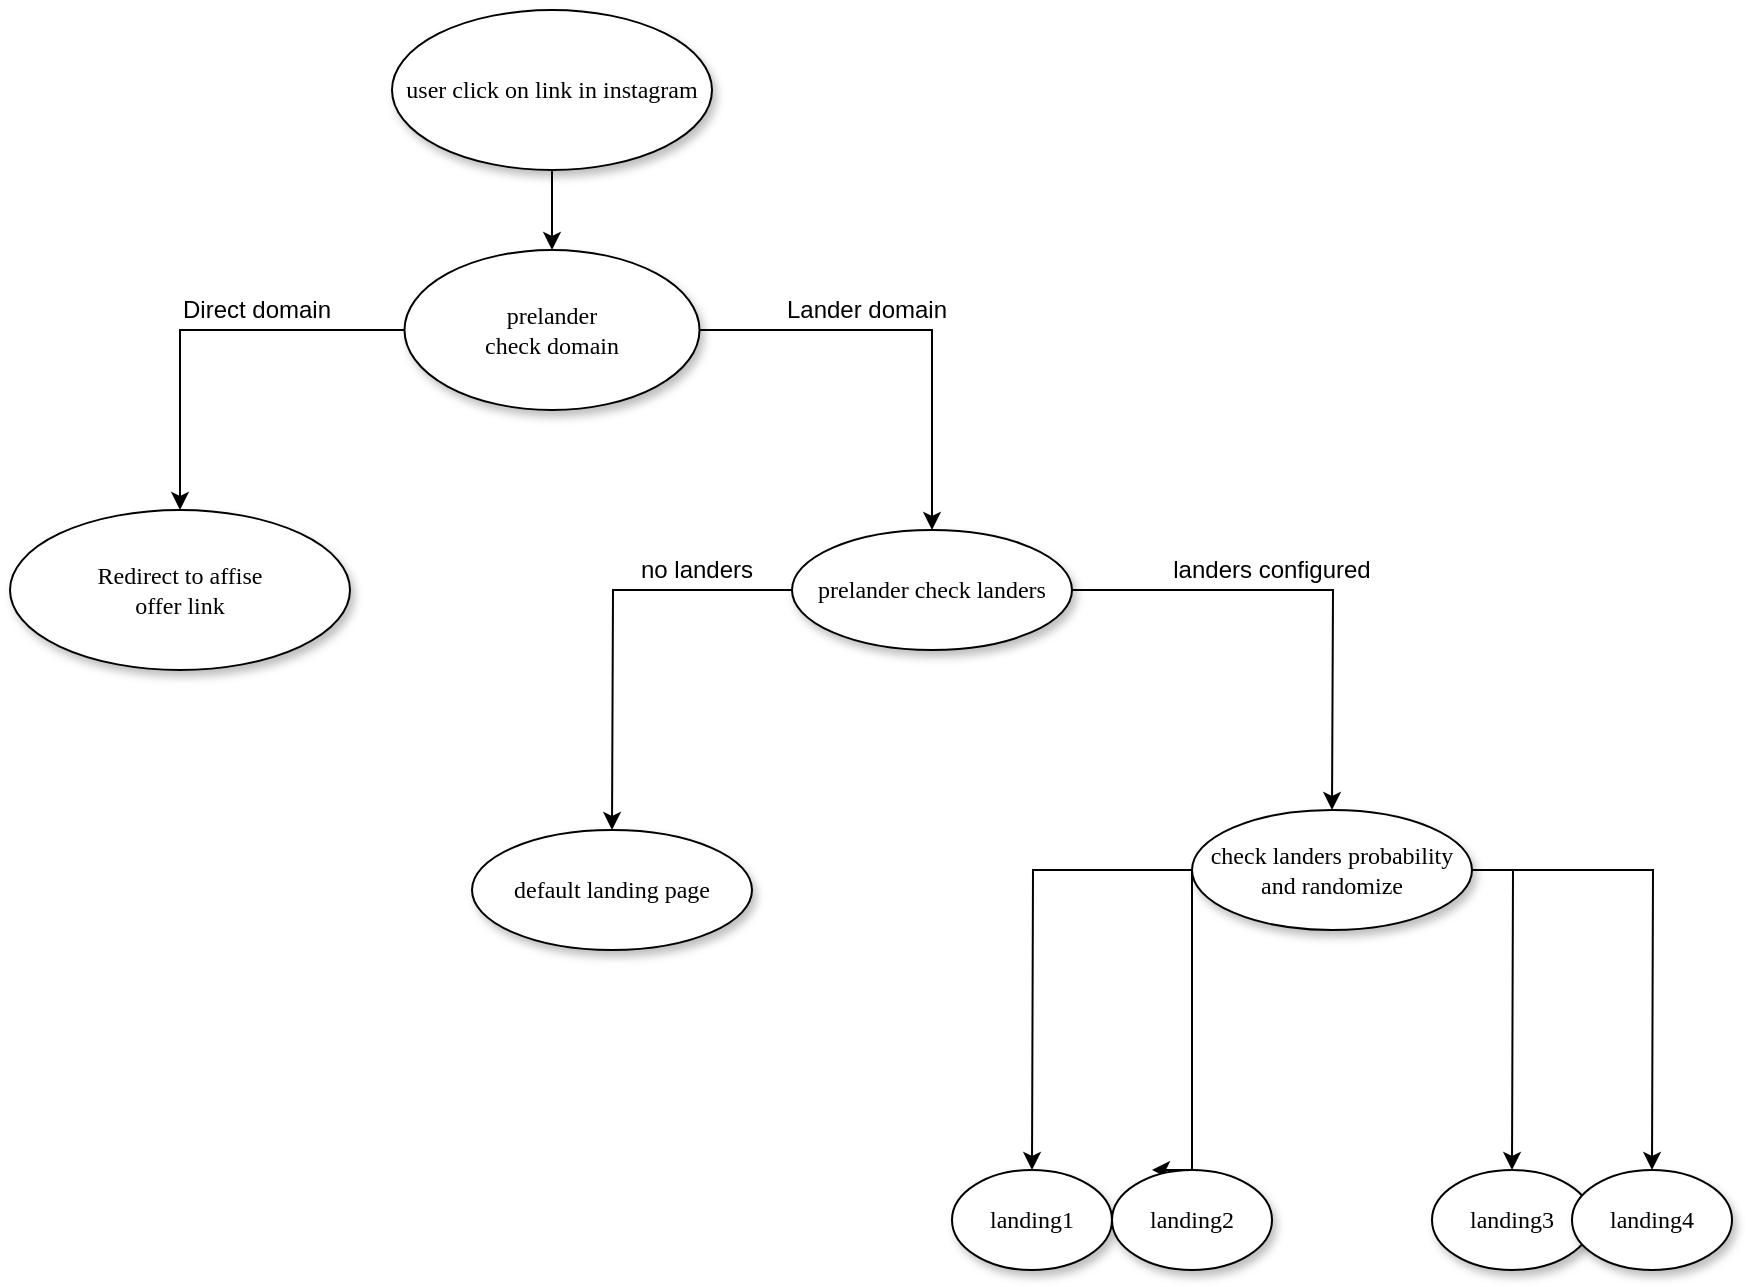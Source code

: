 <mxfile version="14.2.5" type="github">
  <diagram name="Page-1" id="42789a77-a242-8287-6e28-9cd8cfd52e62">
    <mxGraphModel dx="3994" dy="1786" grid="1" gridSize="10" guides="1" tooltips="1" connect="1" arrows="1" fold="1" page="1" pageScale="1" pageWidth="1100" pageHeight="850" background="#ffffff" math="0" shadow="0">
      <root>
        <mxCell id="0" />
        <mxCell id="1" parent="0" />
        <mxCell id="dwlgWJU0ZUbtKBpOgf8f-5" style="edgeStyle=orthogonalEdgeStyle;rounded=0;orthogonalLoop=1;jettySize=auto;html=1;entryX=0.5;entryY=0;entryDx=0;entryDy=0;" edge="1" parent="1" source="1ea317790d2ca983-1" target="1ea317790d2ca983-2">
          <mxGeometry relative="1" as="geometry" />
        </mxCell>
        <mxCell id="1ea317790d2ca983-1" value="user click on link in instagram" style="ellipse;whiteSpace=wrap;html=1;rounded=0;shadow=1;comic=0;labelBackgroundColor=none;strokeWidth=1;fontFamily=Verdana;fontSize=12;align=center;" parent="1" vertex="1">
          <mxGeometry x="410" y="60" width="160" height="80" as="geometry" />
        </mxCell>
        <mxCell id="dwlgWJU0ZUbtKBpOgf8f-6" style="edgeStyle=orthogonalEdgeStyle;rounded=0;orthogonalLoop=1;jettySize=auto;html=1;entryX=0.5;entryY=0;entryDx=0;entryDy=0;" edge="1" parent="1" source="1ea317790d2ca983-2" target="1ea317790d2ca983-7">
          <mxGeometry relative="1" as="geometry" />
        </mxCell>
        <mxCell id="dwlgWJU0ZUbtKBpOgf8f-10" style="edgeStyle=orthogonalEdgeStyle;rounded=0;orthogonalLoop=1;jettySize=auto;html=1;entryX=0.5;entryY=0;entryDx=0;entryDy=0;" edge="1" parent="1" source="1ea317790d2ca983-2" target="dwlgWJU0ZUbtKBpOgf8f-8">
          <mxGeometry relative="1" as="geometry" />
        </mxCell>
        <mxCell id="1ea317790d2ca983-2" value="prelander &lt;br&gt;check domain" style="ellipse;whiteSpace=wrap;html=1;rounded=0;shadow=1;comic=0;labelBackgroundColor=none;strokeWidth=1;fontFamily=Verdana;fontSize=12;align=center;" parent="1" vertex="1">
          <mxGeometry x="416.25" y="180" width="147.5" height="80" as="geometry" />
        </mxCell>
        <mxCell id="1ea317790d2ca983-7" value="&lt;span&gt;Redirect to affise &lt;br&gt;offer link &lt;br&gt;&lt;/span&gt;" style="ellipse;whiteSpace=wrap;html=1;rounded=0;shadow=1;comic=0;labelBackgroundColor=none;strokeWidth=1;fontFamily=Verdana;fontSize=12;align=center;" parent="1" vertex="1">
          <mxGeometry x="219" y="310" width="170" height="80" as="geometry" />
        </mxCell>
        <mxCell id="dwlgWJU0ZUbtKBpOgf8f-7" value="Direct domain" style="text;html=1;strokeColor=none;fillColor=none;align=center;verticalAlign=middle;whiteSpace=wrap;rounded=0;" vertex="1" parent="1">
          <mxGeometry x="295" y="200" width="95" height="20" as="geometry" />
        </mxCell>
        <mxCell id="dwlgWJU0ZUbtKBpOgf8f-11" style="edgeStyle=orthogonalEdgeStyle;rounded=0;orthogonalLoop=1;jettySize=auto;html=1;" edge="1" parent="1" source="dwlgWJU0ZUbtKBpOgf8f-8">
          <mxGeometry relative="1" as="geometry">
            <mxPoint x="520" y="470" as="targetPoint" />
          </mxGeometry>
        </mxCell>
        <mxCell id="dwlgWJU0ZUbtKBpOgf8f-12" style="edgeStyle=orthogonalEdgeStyle;rounded=0;orthogonalLoop=1;jettySize=auto;html=1;" edge="1" parent="1" source="dwlgWJU0ZUbtKBpOgf8f-8">
          <mxGeometry relative="1" as="geometry">
            <mxPoint x="880" y="460" as="targetPoint" />
          </mxGeometry>
        </mxCell>
        <mxCell id="dwlgWJU0ZUbtKBpOgf8f-8" value="&lt;span&gt;prelander check landers&lt;/span&gt;" style="ellipse;whiteSpace=wrap;html=1;rounded=0;shadow=1;comic=0;labelBackgroundColor=none;strokeWidth=1;fontFamily=Verdana;fontSize=12;align=center;" vertex="1" parent="1">
          <mxGeometry x="610" y="320" width="140" height="60" as="geometry" />
        </mxCell>
        <mxCell id="dwlgWJU0ZUbtKBpOgf8f-9" value="Lander domain" style="text;html=1;strokeColor=none;fillColor=none;align=center;verticalAlign=middle;whiteSpace=wrap;rounded=0;" vertex="1" parent="1">
          <mxGeometry x="600" y="200" width="95" height="20" as="geometry" />
        </mxCell>
        <mxCell id="dwlgWJU0ZUbtKBpOgf8f-13" value="default landing page" style="ellipse;whiteSpace=wrap;html=1;rounded=0;shadow=1;comic=0;labelBackgroundColor=none;strokeWidth=1;fontFamily=Verdana;fontSize=12;align=center;" vertex="1" parent="1">
          <mxGeometry x="450" y="470" width="140" height="60" as="geometry" />
        </mxCell>
        <mxCell id="dwlgWJU0ZUbtKBpOgf8f-14" value="no landers" style="text;html=1;strokeColor=none;fillColor=none;align=center;verticalAlign=middle;whiteSpace=wrap;rounded=0;" vertex="1" parent="1">
          <mxGeometry x="515" y="330" width="95" height="20" as="geometry" />
        </mxCell>
        <mxCell id="dwlgWJU0ZUbtKBpOgf8f-17" style="edgeStyle=orthogonalEdgeStyle;rounded=0;orthogonalLoop=1;jettySize=auto;html=1;" edge="1" parent="1" source="dwlgWJU0ZUbtKBpOgf8f-15">
          <mxGeometry relative="1" as="geometry">
            <mxPoint x="730" y="640" as="targetPoint" />
          </mxGeometry>
        </mxCell>
        <mxCell id="dwlgWJU0ZUbtKBpOgf8f-18" style="edgeStyle=orthogonalEdgeStyle;rounded=0;orthogonalLoop=1;jettySize=auto;html=1;" edge="1" parent="1" source="dwlgWJU0ZUbtKBpOgf8f-15">
          <mxGeometry relative="1" as="geometry">
            <mxPoint x="790" y="640" as="targetPoint" />
            <Array as="points">
              <mxPoint x="810" y="640" />
            </Array>
          </mxGeometry>
        </mxCell>
        <mxCell id="dwlgWJU0ZUbtKBpOgf8f-19" style="edgeStyle=orthogonalEdgeStyle;rounded=0;orthogonalLoop=1;jettySize=auto;html=1;" edge="1" parent="1" source="dwlgWJU0ZUbtKBpOgf8f-15">
          <mxGeometry relative="1" as="geometry">
            <mxPoint x="970" y="640" as="targetPoint" />
          </mxGeometry>
        </mxCell>
        <mxCell id="dwlgWJU0ZUbtKBpOgf8f-20" style="edgeStyle=orthogonalEdgeStyle;rounded=0;orthogonalLoop=1;jettySize=auto;html=1;" edge="1" parent="1" source="dwlgWJU0ZUbtKBpOgf8f-15">
          <mxGeometry relative="1" as="geometry">
            <mxPoint x="1040" y="640" as="targetPoint" />
          </mxGeometry>
        </mxCell>
        <mxCell id="dwlgWJU0ZUbtKBpOgf8f-15" value="check landers probability and randomize" style="ellipse;whiteSpace=wrap;html=1;rounded=0;shadow=1;comic=0;labelBackgroundColor=none;strokeWidth=1;fontFamily=Verdana;fontSize=12;align=center;" vertex="1" parent="1">
          <mxGeometry x="810" y="460" width="140" height="60" as="geometry" />
        </mxCell>
        <mxCell id="dwlgWJU0ZUbtKBpOgf8f-16" value="landers configured" style="text;html=1;strokeColor=none;fillColor=none;align=center;verticalAlign=middle;whiteSpace=wrap;rounded=0;" vertex="1" parent="1">
          <mxGeometry x="790" y="330" width="120" height="20" as="geometry" />
        </mxCell>
        <mxCell id="dwlgWJU0ZUbtKBpOgf8f-21" value="landing1" style="ellipse;whiteSpace=wrap;html=1;rounded=0;shadow=1;comic=0;labelBackgroundColor=none;strokeWidth=1;fontFamily=Verdana;fontSize=12;align=center;" vertex="1" parent="1">
          <mxGeometry x="690" y="640" width="80" height="50" as="geometry" />
        </mxCell>
        <mxCell id="dwlgWJU0ZUbtKBpOgf8f-22" value="landing2" style="ellipse;whiteSpace=wrap;html=1;rounded=0;shadow=1;comic=0;labelBackgroundColor=none;strokeWidth=1;fontFamily=Verdana;fontSize=12;align=center;" vertex="1" parent="1">
          <mxGeometry x="770" y="640" width="80" height="50" as="geometry" />
        </mxCell>
        <mxCell id="dwlgWJU0ZUbtKBpOgf8f-23" value="landing3" style="ellipse;whiteSpace=wrap;html=1;rounded=0;shadow=1;comic=0;labelBackgroundColor=none;strokeWidth=1;fontFamily=Verdana;fontSize=12;align=center;" vertex="1" parent="1">
          <mxGeometry x="930" y="640" width="80" height="50" as="geometry" />
        </mxCell>
        <mxCell id="dwlgWJU0ZUbtKBpOgf8f-24" value="landing4" style="ellipse;whiteSpace=wrap;html=1;rounded=0;shadow=1;comic=0;labelBackgroundColor=none;strokeWidth=1;fontFamily=Verdana;fontSize=12;align=center;" vertex="1" parent="1">
          <mxGeometry x="1000" y="640" width="80" height="50" as="geometry" />
        </mxCell>
      </root>
    </mxGraphModel>
  </diagram>
</mxfile>
